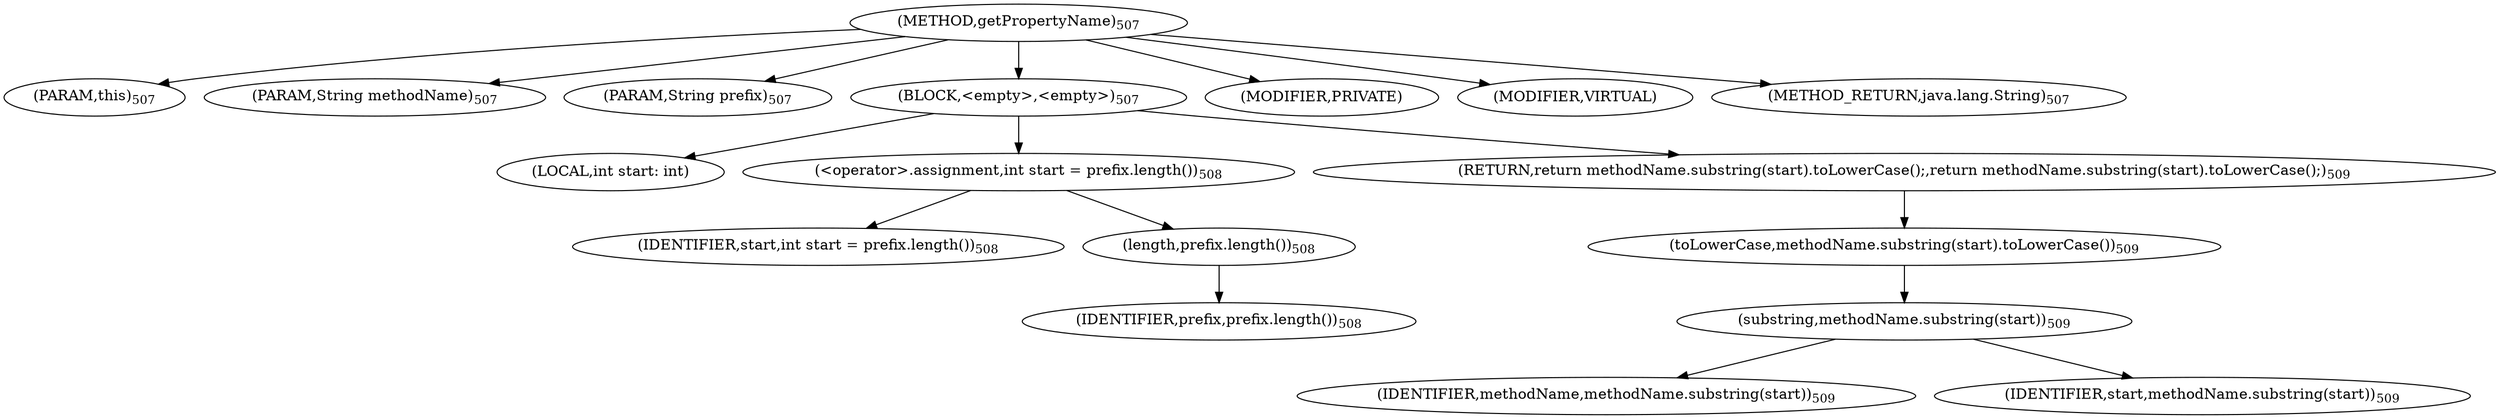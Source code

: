 digraph "getPropertyName" {  
"1127" [label = <(METHOD,getPropertyName)<SUB>507</SUB>> ]
"1128" [label = <(PARAM,this)<SUB>507</SUB>> ]
"1129" [label = <(PARAM,String methodName)<SUB>507</SUB>> ]
"1130" [label = <(PARAM,String prefix)<SUB>507</SUB>> ]
"1131" [label = <(BLOCK,&lt;empty&gt;,&lt;empty&gt;)<SUB>507</SUB>> ]
"1132" [label = <(LOCAL,int start: int)> ]
"1133" [label = <(&lt;operator&gt;.assignment,int start = prefix.length())<SUB>508</SUB>> ]
"1134" [label = <(IDENTIFIER,start,int start = prefix.length())<SUB>508</SUB>> ]
"1135" [label = <(length,prefix.length())<SUB>508</SUB>> ]
"1136" [label = <(IDENTIFIER,prefix,prefix.length())<SUB>508</SUB>> ]
"1137" [label = <(RETURN,return methodName.substring(start).toLowerCase();,return methodName.substring(start).toLowerCase();)<SUB>509</SUB>> ]
"1138" [label = <(toLowerCase,methodName.substring(start).toLowerCase())<SUB>509</SUB>> ]
"1139" [label = <(substring,methodName.substring(start))<SUB>509</SUB>> ]
"1140" [label = <(IDENTIFIER,methodName,methodName.substring(start))<SUB>509</SUB>> ]
"1141" [label = <(IDENTIFIER,start,methodName.substring(start))<SUB>509</SUB>> ]
"1142" [label = <(MODIFIER,PRIVATE)> ]
"1143" [label = <(MODIFIER,VIRTUAL)> ]
"1144" [label = <(METHOD_RETURN,java.lang.String)<SUB>507</SUB>> ]
  "1127" -> "1128" 
  "1127" -> "1129" 
  "1127" -> "1130" 
  "1127" -> "1131" 
  "1127" -> "1142" 
  "1127" -> "1143" 
  "1127" -> "1144" 
  "1131" -> "1132" 
  "1131" -> "1133" 
  "1131" -> "1137" 
  "1133" -> "1134" 
  "1133" -> "1135" 
  "1135" -> "1136" 
  "1137" -> "1138" 
  "1138" -> "1139" 
  "1139" -> "1140" 
  "1139" -> "1141" 
}
